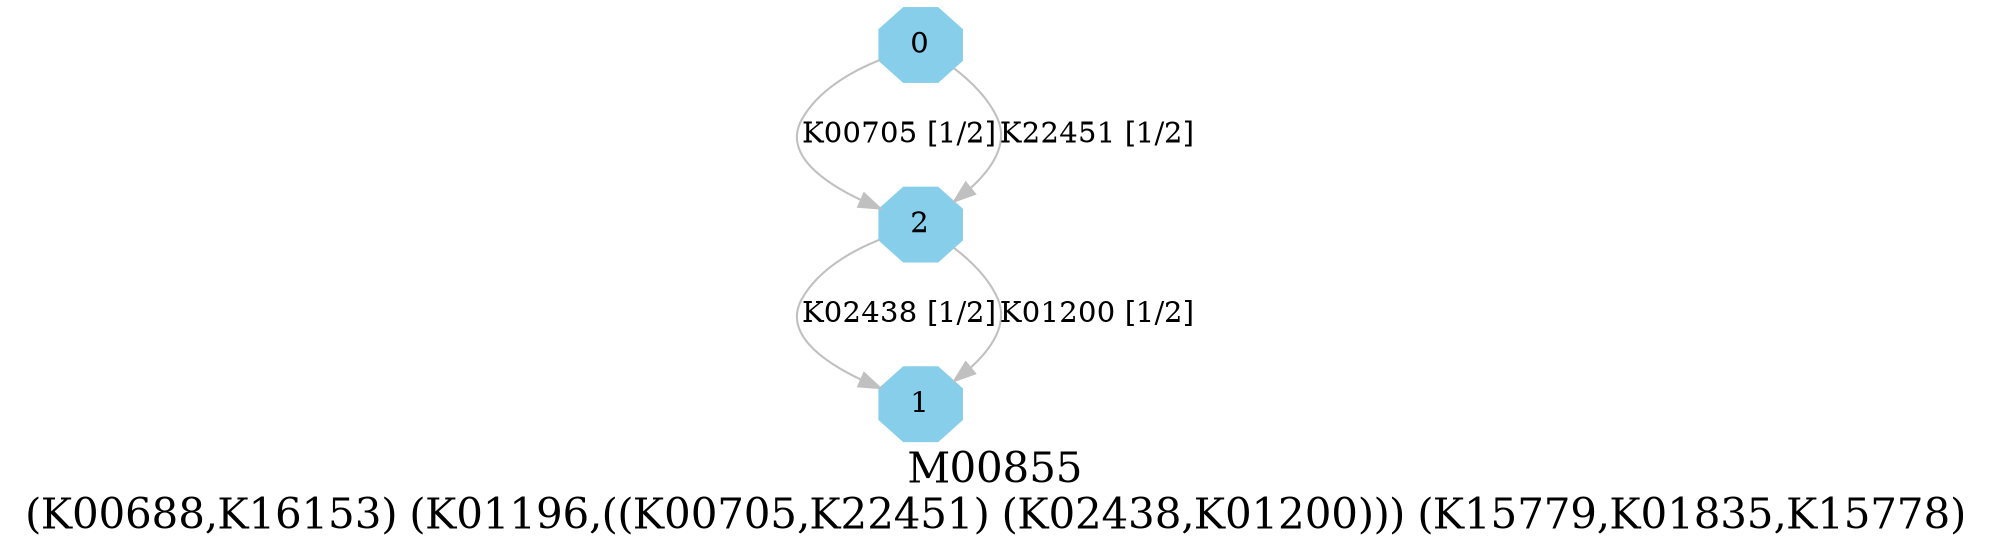 digraph G {
graph [label="M00855
(K00688,K16153) (K01196,((K00705,K22451) (K02438,K01200))) (K15779,K01835,K15778)",fontsize=20];
node [shape=box,style=filled];
edge [len=3,color=grey];
{node [width=.3,height=.3,shape=octagon,style=filled,color=skyblue] 0 1 2 }
0 -> 2 [label="K00705 [1/2]"];
0 -> 2 [label="K22451 [1/2]"];
2 -> 1 [label="K02438 [1/2]"];
2 -> 1 [label="K01200 [1/2]"];
}